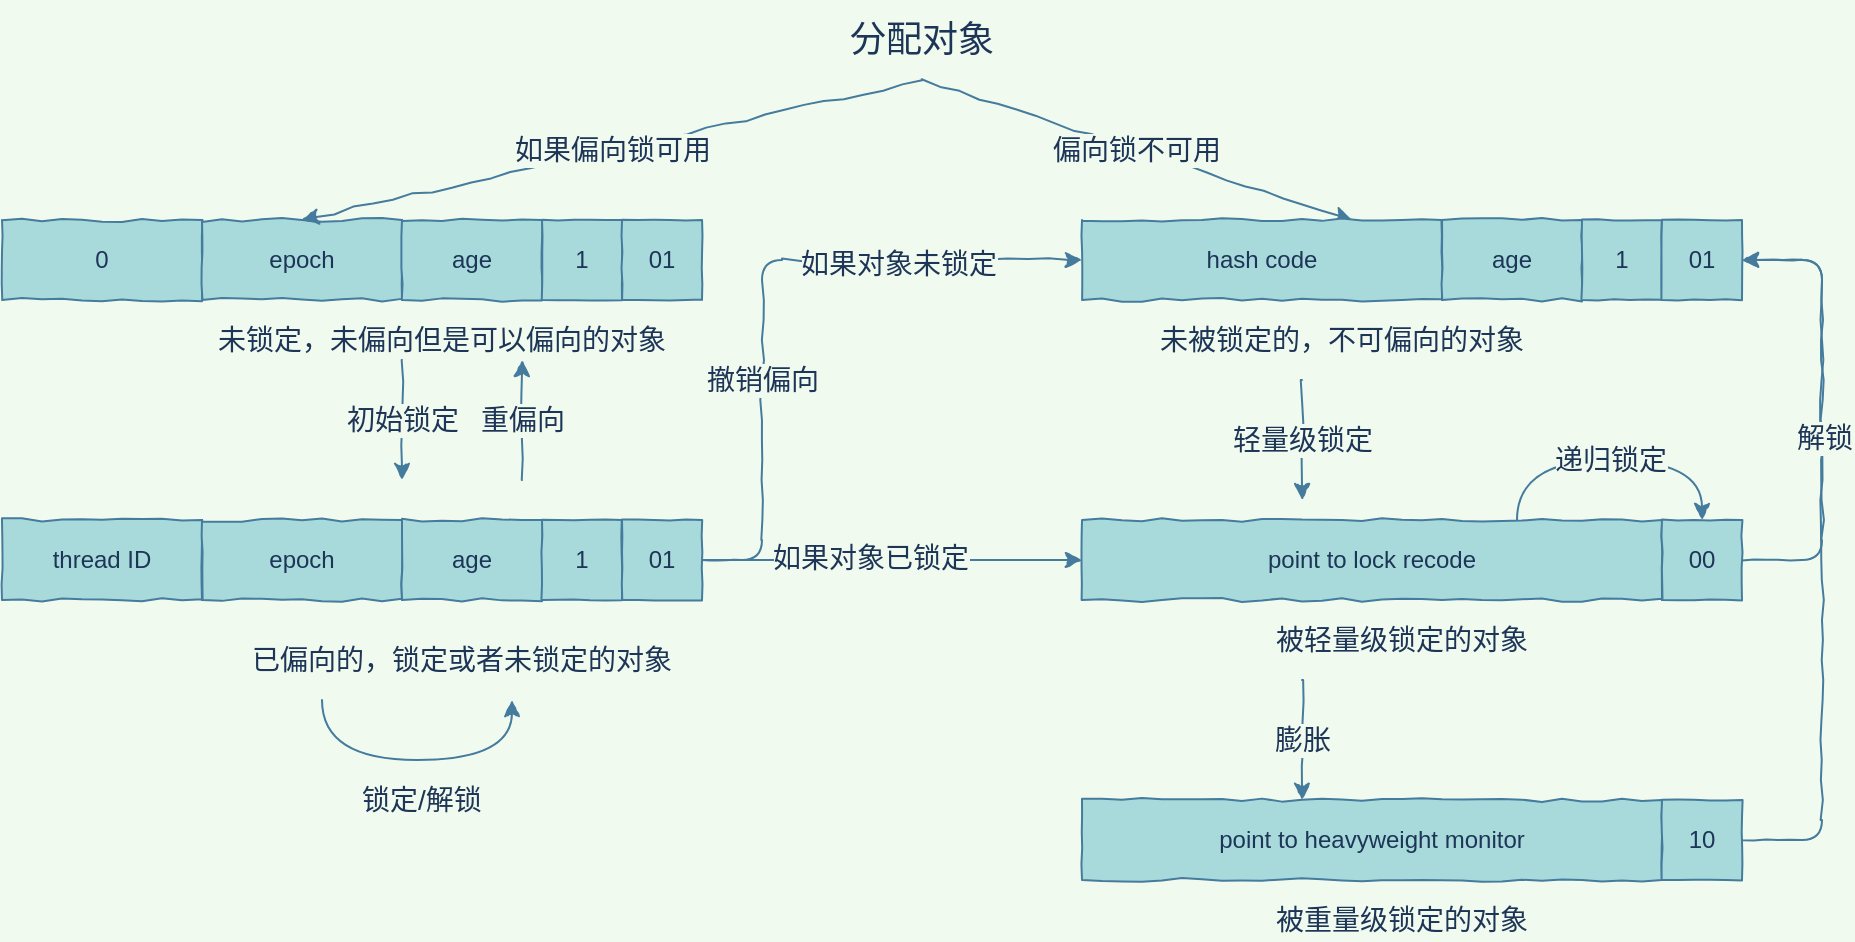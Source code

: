 <mxfile version="13.10.0" type="embed">
    <diagram id="6hGFLwfOUW9BJ-s0fimq" name="Page-1">
        <mxGraphModel dx="877" dy="517" grid="1" gridSize="10" guides="1" tooltips="1" connect="1" arrows="1" fold="1" page="1" pageScale="1" pageWidth="827" pageHeight="1169" background="#F1FAEE" math="0" shadow="0">
            <root>
                <mxCell id="0"/>
                <mxCell id="1" parent="0"/>
                <mxCell id="2" value="0" style="whiteSpace=wrap;html=1;comic=1;fillColor=#A8DADC;strokeColor=#457B9D;fontColor=#1D3557;" parent="1" vertex="1">
                    <mxGeometry x="80" y="170" width="100" height="40" as="geometry"/>
                </mxCell>
                <mxCell id="3" value="epoch" style="whiteSpace=wrap;html=1;comic=1;fillColor=#A8DADC;strokeColor=#457B9D;fontColor=#1D3557;" parent="1" vertex="1">
                    <mxGeometry x="180" y="170" width="100" height="40" as="geometry"/>
                </mxCell>
                <mxCell id="4" value="age" style="whiteSpace=wrap;html=1;comic=1;fillColor=#A8DADC;strokeColor=#457B9D;fontColor=#1D3557;" parent="1" vertex="1">
                    <mxGeometry x="280" y="170" width="70" height="40" as="geometry"/>
                </mxCell>
                <mxCell id="5" value="1" style="whiteSpace=wrap;html=1;comic=1;fillColor=#A8DADC;strokeColor=#457B9D;fontColor=#1D3557;" parent="1" vertex="1">
                    <mxGeometry x="350" y="170" width="40" height="40" as="geometry"/>
                </mxCell>
                <mxCell id="6" value="01" style="whiteSpace=wrap;html=1;comic=1;fillColor=#A8DADC;strokeColor=#457B9D;fontColor=#1D3557;" parent="1" vertex="1">
                    <mxGeometry x="390" y="170" width="40" height="40" as="geometry"/>
                </mxCell>
                <mxCell id="7" value="thread ID" style="whiteSpace=wrap;html=1;comic=1;fillColor=#A8DADC;strokeColor=#457B9D;fontColor=#1D3557;" parent="1" vertex="1">
                    <mxGeometry x="80" y="320" width="100" height="40" as="geometry"/>
                </mxCell>
                <mxCell id="8" value="epoch" style="whiteSpace=wrap;html=1;comic=1;fillColor=#A8DADC;strokeColor=#457B9D;fontColor=#1D3557;" parent="1" vertex="1">
                    <mxGeometry x="180" y="320" width="100" height="40" as="geometry"/>
                </mxCell>
                <mxCell id="9" value="age" style="whiteSpace=wrap;html=1;comic=1;fillColor=#A8DADC;strokeColor=#457B9D;fontColor=#1D3557;" parent="1" vertex="1">
                    <mxGeometry x="280" y="320" width="70" height="40" as="geometry"/>
                </mxCell>
                <mxCell id="10" value="1" style="whiteSpace=wrap;html=1;comic=1;fillColor=#A8DADC;strokeColor=#457B9D;fontColor=#1D3557;" parent="1" vertex="1">
                    <mxGeometry x="350" y="320" width="40" height="40" as="geometry"/>
                </mxCell>
                <mxCell id="33" style="edgeStyle=orthogonalEdgeStyle;curved=1;orthogonalLoop=1;jettySize=auto;html=1;exitX=1;exitY=0.5;exitDx=0;exitDy=0;entryX=0;entryY=0.5;entryDx=0;entryDy=0;comic=1;strokeColor=#457B9D;fontColor=#1D3557;labelBackgroundColor=#F1FAEE;" parent="1" source="11" target="18" edge="1">
                    <mxGeometry relative="1" as="geometry"/>
                </mxCell>
                <mxCell id="34" value="&lt;font style=&quot;font-size: 14px&quot;&gt;如果对象已锁定&lt;/font&gt;" style="edgeLabel;html=1;align=center;verticalAlign=middle;resizable=0;points=[];comic=1;fontColor=#1D3557;labelBackgroundColor=#F1FAEE;" parent="33" vertex="1" connectable="0">
                    <mxGeometry x="-0.118" y="1" relative="1" as="geometry">
                        <mxPoint as="offset"/>
                    </mxGeometry>
                </mxCell>
                <mxCell id="35" value="&lt;font style=&quot;font-size: 14px&quot;&gt;撤销偏向&lt;/font&gt;" style="edgeStyle=elbowEdgeStyle;orthogonalLoop=1;jettySize=auto;html=1;exitX=1;exitY=0.5;exitDx=0;exitDy=0;entryX=0;entryY=0.5;entryDx=0;entryDy=0;comic=1;strokeColor=#457B9D;fontColor=#1D3557;labelBackgroundColor=#F1FAEE;" parent="1" source="11" target="14" edge="1">
                    <mxGeometry x="-0.294" relative="1" as="geometry">
                        <Array as="points">
                            <mxPoint x="460" y="270"/>
                        </Array>
                        <mxPoint as="offset"/>
                    </mxGeometry>
                </mxCell>
                <mxCell id="36" value="&lt;font style=&quot;font-size: 14px&quot;&gt;如果对象未锁定&lt;/font&gt;" style="edgeLabel;html=1;align=center;verticalAlign=middle;resizable=0;points=[];comic=1;fontColor=#1D3557;labelBackgroundColor=#F1FAEE;" parent="35" vertex="1" connectable="0">
                    <mxGeometry x="0.458" y="-2" relative="1" as="geometry">
                        <mxPoint as="offset"/>
                    </mxGeometry>
                </mxCell>
                <mxCell id="11" value="01" style="whiteSpace=wrap;html=1;comic=1;fillColor=#A8DADC;strokeColor=#457B9D;fontColor=#1D3557;" parent="1" vertex="1">
                    <mxGeometry x="390" y="320" width="40" height="40" as="geometry"/>
                </mxCell>
                <mxCell id="22" value="&lt;font style=&quot;font-size: 14px&quot;&gt;如果偏向锁可用&lt;/font&gt;" style="orthogonalLoop=1;jettySize=auto;html=1;exitX=0.5;exitY=1;exitDx=0;exitDy=0;entryX=0.5;entryY=0;entryDx=0;entryDy=0;comic=1;strokeColor=#457B9D;fontColor=#1D3557;labelBackgroundColor=#F1FAEE;" parent="1" source="12" target="3" edge="1">
                    <mxGeometry relative="1" as="geometry"/>
                </mxCell>
                <mxCell id="23" value="&lt;font style=&quot;font-size: 14px&quot;&gt;偏向锁不可用&lt;/font&gt;" style="edgeStyle=none;orthogonalLoop=1;jettySize=auto;html=1;exitX=0.5;exitY=1;exitDx=0;exitDy=0;entryX=0.75;entryY=0;entryDx=0;entryDy=0;comic=1;strokeColor=#457B9D;fontColor=#1D3557;labelBackgroundColor=#F1FAEE;" parent="1" source="12" target="14" edge="1">
                    <mxGeometry relative="1" as="geometry"/>
                </mxCell>
                <mxCell id="12" value="&lt;font style=&quot;font-size: 18px&quot;&gt;分配对象&lt;/font&gt;" style="text;html=1;strokeColor=none;fillColor=none;align=center;verticalAlign=middle;whiteSpace=wrap;comic=1;fontColor=#1D3557;" parent="1" vertex="1">
                    <mxGeometry x="500" y="60" width="80" height="40" as="geometry"/>
                </mxCell>
                <mxCell id="14" value="hash code" style="whiteSpace=wrap;html=1;comic=1;fillColor=#A8DADC;strokeColor=#457B9D;fontColor=#1D3557;" parent="1" vertex="1">
                    <mxGeometry x="620" y="170" width="180" height="40" as="geometry"/>
                </mxCell>
                <mxCell id="15" value="age" style="whiteSpace=wrap;html=1;comic=1;fillColor=#A8DADC;strokeColor=#457B9D;fontColor=#1D3557;" parent="1" vertex="1">
                    <mxGeometry x="800" y="170" width="70" height="40" as="geometry"/>
                </mxCell>
                <mxCell id="16" value="1" style="whiteSpace=wrap;html=1;comic=1;fillColor=#A8DADC;strokeColor=#457B9D;fontColor=#1D3557;" parent="1" vertex="1">
                    <mxGeometry x="870" y="170" width="40" height="40" as="geometry"/>
                </mxCell>
                <mxCell id="17" value="01" style="whiteSpace=wrap;html=1;comic=1;fillColor=#A8DADC;strokeColor=#457B9D;fontColor=#1D3557;" parent="1" vertex="1">
                    <mxGeometry x="910" y="170" width="40" height="40" as="geometry"/>
                </mxCell>
                <mxCell id="39" value="&lt;font style=&quot;font-size: 14px&quot;&gt;递归锁定&lt;/font&gt;" style="edgeStyle=orthogonalEdgeStyle;orthogonalLoop=1;jettySize=auto;html=1;exitX=0.75;exitY=0;exitDx=0;exitDy=0;entryX=0.5;entryY=0;entryDx=0;entryDy=0;curved=1;comic=1;strokeColor=#457B9D;fontColor=#1D3557;labelBackgroundColor=#F1FAEE;" parent="1" source="18" target="21" edge="1">
                    <mxGeometry relative="1" as="geometry">
                        <Array as="points">
                            <mxPoint x="838" y="290"/>
                            <mxPoint x="930" y="290"/>
                        </Array>
                    </mxGeometry>
                </mxCell>
                <mxCell id="18" value="point to lock recode" style="whiteSpace=wrap;html=1;comic=1;fillColor=#A8DADC;strokeColor=#457B9D;fontColor=#1D3557;" parent="1" vertex="1">
                    <mxGeometry x="620" y="320" width="290" height="40" as="geometry"/>
                </mxCell>
                <mxCell id="43" style="edgeStyle=orthogonalEdgeStyle;orthogonalLoop=1;jettySize=auto;html=1;exitX=1;exitY=0.5;exitDx=0;exitDy=0;entryX=1;entryY=0.5;entryDx=0;entryDy=0;comic=1;strokeColor=#457B9D;fontColor=#1D3557;labelBackgroundColor=#F1FAEE;" parent="1" source="21" target="17" edge="1">
                    <mxGeometry relative="1" as="geometry">
                        <Array as="points">
                            <mxPoint x="990" y="340"/>
                            <mxPoint x="990" y="190"/>
                        </Array>
                    </mxGeometry>
                </mxCell>
                <mxCell id="21" value="00" style="whiteSpace=wrap;html=1;comic=1;fillColor=#A8DADC;strokeColor=#457B9D;fontColor=#1D3557;" parent="1" vertex="1">
                    <mxGeometry x="910" y="320" width="40" height="40" as="geometry"/>
                </mxCell>
                <mxCell id="24" value="point to heavyweight monitor" style="whiteSpace=wrap;html=1;comic=1;fillColor=#A8DADC;strokeColor=#457B9D;fontColor=#1D3557;" parent="1" vertex="1">
                    <mxGeometry x="620" y="460" width="290" height="40" as="geometry"/>
                </mxCell>
                <mxCell id="44" style="edgeStyle=orthogonalEdgeStyle;orthogonalLoop=1;jettySize=auto;html=1;exitX=1;exitY=0.5;exitDx=0;exitDy=0;entryX=1;entryY=0.5;entryDx=0;entryDy=0;comic=1;strokeColor=#457B9D;fontColor=#1D3557;labelBackgroundColor=#F1FAEE;" parent="1" source="25" target="17" edge="1">
                    <mxGeometry relative="1" as="geometry">
                        <Array as="points">
                            <mxPoint x="990" y="480"/>
                            <mxPoint x="990" y="190"/>
                        </Array>
                    </mxGeometry>
                </mxCell>
                <mxCell id="45" value="&lt;font style=&quot;font-size: 14px&quot;&gt;解锁&lt;/font&gt;" style="edgeLabel;html=1;align=center;verticalAlign=middle;resizable=0;points=[];comic=1;fontColor=#1D3557;labelBackgroundColor=#F1FAEE;" parent="44" vertex="1" connectable="0">
                    <mxGeometry x="0.305" y="-1" relative="1" as="geometry">
                        <mxPoint as="offset"/>
                    </mxGeometry>
                </mxCell>
                <mxCell id="25" value="10" style="whiteSpace=wrap;html=1;comic=1;fillColor=#A8DADC;strokeColor=#457B9D;fontColor=#1D3557;" parent="1" vertex="1">
                    <mxGeometry x="910" y="460" width="40" height="40" as="geometry"/>
                </mxCell>
                <mxCell id="26" value="&lt;font style=&quot;font-size: 14px&quot;&gt;重偏向&lt;/font&gt;" style="endArrow=classic;html=1;comic=1;strokeColor=#457B9D;fontColor=#1D3557;labelBackgroundColor=#F1FAEE;" parent="1" edge="1">
                    <mxGeometry width="50" height="50" relative="1" as="geometry">
                        <mxPoint x="340" y="300" as="sourcePoint"/>
                        <mxPoint x="340" y="240" as="targetPoint"/>
                    </mxGeometry>
                </mxCell>
                <mxCell id="27" value="&lt;font style=&quot;font-size: 14px&quot;&gt;初始锁定&lt;/font&gt;" style="endArrow=classic;html=1;comic=1;strokeColor=#457B9D;fontColor=#1D3557;labelBackgroundColor=#F1FAEE;" parent="1" edge="1">
                    <mxGeometry width="50" height="50" relative="1" as="geometry">
                        <mxPoint x="280" y="240" as="sourcePoint"/>
                        <mxPoint x="280" y="300" as="targetPoint"/>
                    </mxGeometry>
                </mxCell>
                <mxCell id="28" value="&lt;font style=&quot;font-size: 14px&quot;&gt;未锁定，未偏向但是可以偏向的对象&lt;/font&gt;" style="text;html=1;strokeColor=none;fillColor=none;align=center;verticalAlign=middle;whiteSpace=wrap;comic=1;fontColor=#1D3557;" parent="1" vertex="1">
                    <mxGeometry x="170" y="220" width="260" height="20" as="geometry"/>
                </mxCell>
                <mxCell id="29" value="&lt;font style=&quot;font-size: 14px&quot;&gt;已偏向的，锁定或者未锁定的对象&lt;/font&gt;" style="text;html=1;strokeColor=none;fillColor=none;align=center;verticalAlign=middle;whiteSpace=wrap;comic=1;fontColor=#1D3557;" parent="1" vertex="1">
                    <mxGeometry x="180" y="380" width="260" height="20" as="geometry"/>
                </mxCell>
                <mxCell id="31" value="" style="endArrow=classic;html=1;edgeStyle=orthogonalEdgeStyle;curved=1;comic=1;strokeColor=#457B9D;fontColor=#1D3557;labelBackgroundColor=#F1FAEE;" parent="1" edge="1">
                    <mxGeometry width="50" height="50" relative="1" as="geometry">
                        <mxPoint x="240" y="410" as="sourcePoint"/>
                        <mxPoint x="335" y="410" as="targetPoint"/>
                        <Array as="points">
                            <mxPoint x="240" y="440"/>
                            <mxPoint x="335" y="440"/>
                        </Array>
                    </mxGeometry>
                </mxCell>
                <mxCell id="32" value="&lt;font style=&quot;font-size: 14px&quot;&gt;锁定/解锁&lt;/font&gt;" style="text;html=1;strokeColor=none;fillColor=none;align=center;verticalAlign=middle;whiteSpace=wrap;comic=1;fontColor=#1D3557;" parent="1" vertex="1">
                    <mxGeometry x="250" y="450" width="80" height="20" as="geometry"/>
                </mxCell>
                <mxCell id="37" value="&lt;font style=&quot;font-size: 14px&quot;&gt;未被锁定的，不可偏向的对象&lt;/font&gt;" style="text;html=1;strokeColor=none;fillColor=none;align=center;verticalAlign=middle;whiteSpace=wrap;comic=1;fontColor=#1D3557;" parent="1" vertex="1">
                    <mxGeometry x="620" y="220" width="260" height="20" as="geometry"/>
                </mxCell>
                <mxCell id="38" value="&lt;font style=&quot;font-size: 14px&quot;&gt;轻量级锁定&lt;/font&gt;" style="endArrow=classic;html=1;comic=1;strokeColor=#457B9D;fontColor=#1D3557;labelBackgroundColor=#F1FAEE;" parent="1" edge="1">
                    <mxGeometry width="50" height="50" relative="1" as="geometry">
                        <mxPoint x="730" y="250" as="sourcePoint"/>
                        <mxPoint x="730" y="310" as="targetPoint"/>
                    </mxGeometry>
                </mxCell>
                <mxCell id="40" value="&lt;font style=&quot;font-size: 14px&quot;&gt;被轻量级锁定的对象&lt;/font&gt;" style="text;html=1;strokeColor=none;fillColor=none;align=center;verticalAlign=middle;whiteSpace=wrap;comic=1;fontColor=#1D3557;" parent="1" vertex="1">
                    <mxGeometry x="650" y="370" width="260" height="20" as="geometry"/>
                </mxCell>
                <mxCell id="41" value="&lt;font style=&quot;font-size: 14px&quot;&gt;被重量级锁定的对象&lt;/font&gt;" style="text;html=1;strokeColor=none;fillColor=none;align=center;verticalAlign=middle;whiteSpace=wrap;fontColor=#1D3557;" parent="1" vertex="1">
                    <mxGeometry x="650" y="510" width="260" height="20" as="geometry"/>
                </mxCell>
                <mxCell id="42" value="&lt;font style=&quot;font-size: 14px&quot;&gt;膨胀&lt;/font&gt;" style="endArrow=classic;html=1;comic=1;strokeColor=#457B9D;fontColor=#1D3557;labelBackgroundColor=#F1FAEE;" parent="1" edge="1">
                    <mxGeometry width="50" height="50" relative="1" as="geometry">
                        <mxPoint x="730" y="400" as="sourcePoint"/>
                        <mxPoint x="730" y="460" as="targetPoint"/>
                    </mxGeometry>
                </mxCell>
            </root>
        </mxGraphModel>
    </diagram>
</mxfile>